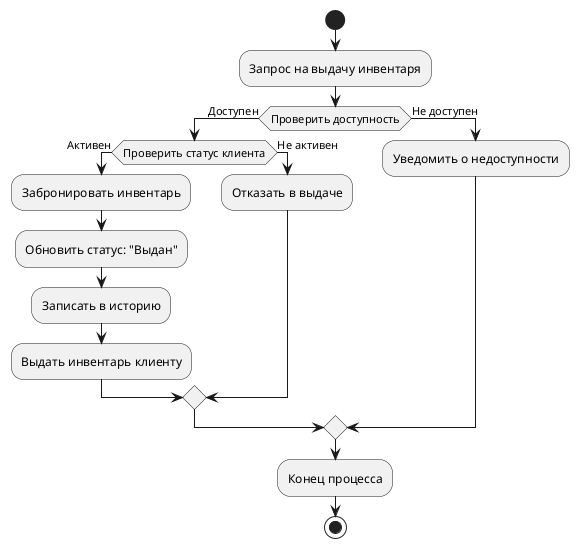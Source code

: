 @startuml
start
:Запрос на выдачу инвентаря;
if (Проверить доступность) then (Доступен)
  if (Проверить статус клиента) then (Активен)
    :Забронировать инвентарь;
    :Обновить статус: "Выдан";
    :Записать в историю;
    :Выдать инвентарь клиенту;
  else (Не активен)
    :Отказать в выдаче;
  endif
else (Не доступен)
  :Уведомить о недоступности;
endif
:Конец процесса;
stop
@enduml